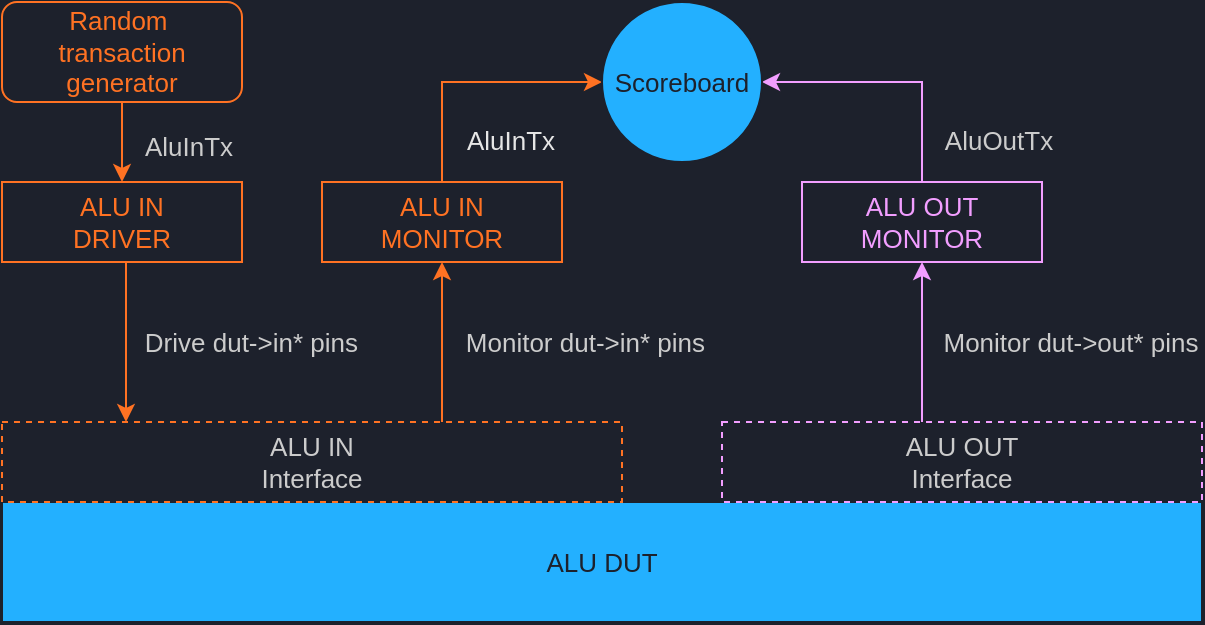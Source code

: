 <mxfile version="14.6.13" type="device"><diagram id="cv9nE66qB859GPTqRKUF" name="Page-1"><mxGraphModel dx="686" dy="709" grid="0" gridSize="10" guides="1" tooltips="1" connect="1" arrows="1" fold="1" page="1" pageScale="1" pageWidth="850" pageHeight="1100" background="#1D212C" math="0" shadow="0"><root><mxCell id="0"/><mxCell id="1" parent="0"/><mxCell id="aMXvDN1zd_mQtpFa8k9k-1" style="edgeStyle=orthogonalEdgeStyle;rounded=0;orthogonalLoop=1;jettySize=auto;html=1;fontSize=13;fontColor=#FF7223;strokeColor=#FF7223;" parent="1" source="piVYEJ0RfJgQ80CjNDbT-5" target="piVYEJ0RfJgQ80CjNDbT-16" edge="1"><mxGeometry relative="1" as="geometry"><Array as="points"><mxPoint x="222" y="360"/><mxPoint x="222" y="360"/></Array></mxGeometry></mxCell><mxCell id="aMXvDN1zd_mQtpFa8k9k-2" value="Drive dut-&amp;gt;in* pins&amp;nbsp;" style="edgeLabel;html=1;align=center;verticalAlign=middle;resizable=0;points=[];fontSize=13;labelBackgroundColor=#1D212C;fontColor=#ccc;" parent="aMXvDN1zd_mQtpFa8k9k-1" vertex="1" connectable="0"><mxGeometry x="0.701" y="-2" relative="1" as="geometry"><mxPoint x="66" y="-28" as="offset"/></mxGeometry></mxCell><mxCell id="piVYEJ0RfJgQ80CjNDbT-5" value="ALU IN&lt;br style=&quot;font-size: 13px;&quot;&gt;DRIVER" style="rounded=0;whiteSpace=wrap;html=1;fontSize=13;fillColor=#1D212C;fontColor=#FF7223;strokeColor=#FF7223;" parent="1" vertex="1"><mxGeometry x="160" y="280" width="120" height="40" as="geometry"/></mxCell><mxCell id="piVYEJ0RfJgQ80CjNDbT-21" style="edgeStyle=orthogonalEdgeStyle;rounded=0;orthogonalLoop=1;jettySize=auto;html=1;entryX=0;entryY=0.5;entryDx=0;entryDy=0;startArrow=none;startFill=0;fontSize=13;fontColor=#0000FF;strokeColor=#FF7223;" parent="1" source="piVYEJ0RfJgQ80CjNDbT-6" target="piVYEJ0RfJgQ80CjNDbT-14" edge="1"><mxGeometry relative="1" as="geometry"><Array as="points"><mxPoint x="380" y="230"/></Array></mxGeometry></mxCell><mxCell id="piVYEJ0RfJgQ80CjNDbT-33" value="AluInTx" style="edgeLabel;html=1;align=center;verticalAlign=middle;resizable=0;points=[];fontSize=13;labelBackgroundColor=#1D212C;fontColor=#E6E6E6;" parent="piVYEJ0RfJgQ80CjNDbT-21" vertex="1" connectable="0"><mxGeometry x="-0.567" y="-1" relative="1" as="geometry"><mxPoint x="33" y="7" as="offset"/></mxGeometry></mxCell><mxCell id="piVYEJ0RfJgQ80CjNDbT-6" value="ALU IN&lt;br style=&quot;font-size: 13px;&quot;&gt;MONITOR" style="rounded=0;whiteSpace=wrap;html=1;fontSize=13;fillColor=#1D212C;fontColor=#FF7223;strokeColor=#FF7223;" parent="1" vertex="1"><mxGeometry x="320" y="280" width="120" height="40" as="geometry"/></mxCell><mxCell id="piVYEJ0RfJgQ80CjNDbT-27" style="edgeStyle=orthogonalEdgeStyle;rounded=0;orthogonalLoop=1;jettySize=auto;html=1;entryX=1;entryY=0.5;entryDx=0;entryDy=0;startArrow=none;startFill=0;fontSize=13;labelBackgroundColor=#1D212C;fontColor=#E023FF;labelBorderColor=none;strokeColor=#F29EFF;" parent="1" source="piVYEJ0RfJgQ80CjNDbT-8" target="piVYEJ0RfJgQ80CjNDbT-14" edge="1"><mxGeometry relative="1" as="geometry"><Array as="points"><mxPoint x="620" y="230"/></Array></mxGeometry></mxCell><mxCell id="piVYEJ0RfJgQ80CjNDbT-34" value="AluOutTx" style="edgeLabel;html=1;align=center;verticalAlign=middle;resizable=0;points=[];fontSize=13;labelBackgroundColor=#1D212C;labelBorderColor=none;fontColor=#ccc;" parent="piVYEJ0RfJgQ80CjNDbT-27" vertex="1" connectable="0"><mxGeometry x="-0.766" y="2" relative="1" as="geometry"><mxPoint x="40" y="-6" as="offset"/></mxGeometry></mxCell><mxCell id="piVYEJ0RfJgQ80CjNDbT-8" value="&lt;font&gt;ALU OUT&lt;br style=&quot;font-size: 13px&quot;&gt;MONITOR&lt;/font&gt;" style="rounded=0;whiteSpace=wrap;html=1;fontSize=13;fillColor=#1D212C;labelBorderColor=none;strokeColor=#F29EFF;fontColor=#F29EFF;" parent="1" vertex="1"><mxGeometry x="560" y="280" width="120" height="40" as="geometry"/></mxCell><mxCell id="piVYEJ0RfJgQ80CjNDbT-13" style="edgeStyle=orthogonalEdgeStyle;rounded=0;orthogonalLoop=1;jettySize=auto;html=1;fontSize=13;fontColor=#FF7223;strokeColor=#FF7223;" parent="1" source="piVYEJ0RfJgQ80CjNDbT-12" target="piVYEJ0RfJgQ80CjNDbT-5" edge="1"><mxGeometry relative="1" as="geometry"/></mxCell><mxCell id="piVYEJ0RfJgQ80CjNDbT-28" value="AluInTx" style="edgeLabel;html=1;align=center;verticalAlign=middle;resizable=0;points=[];fontSize=13;labelBackgroundColor=#1D212C;fontColor=#ccc;" parent="piVYEJ0RfJgQ80CjNDbT-13" vertex="1" connectable="0"><mxGeometry x="0.223" y="-1" relative="1" as="geometry"><mxPoint x="34" y="-3" as="offset"/></mxGeometry></mxCell><mxCell id="piVYEJ0RfJgQ80CjNDbT-12" value="Random&amp;nbsp;&lt;br style=&quot;font-size: 13px;&quot;&gt;transaction&lt;br style=&quot;font-size: 13px;&quot;&gt;generator" style="rounded=1;whiteSpace=wrap;html=1;fontSize=13;fillColor=#1D212C;fontColor=#FF7223;strokeColor=#FF7223;" parent="1" vertex="1"><mxGeometry x="160" y="190" width="120" height="50" as="geometry"/></mxCell><mxCell id="piVYEJ0RfJgQ80CjNDbT-14" value="&lt;font color=&quot;#1d212c&quot;&gt;Scoreboard&lt;/font&gt;" style="ellipse;whiteSpace=wrap;html=1;aspect=fixed;fontSize=13;strokeColor=#1D212C;fillColor=#23B0FF;" parent="1" vertex="1"><mxGeometry x="460" y="190" width="80" height="80" as="geometry"/></mxCell><mxCell id="piVYEJ0RfJgQ80CjNDbT-15" value="&lt;font color=&quot;#1d212c&quot; style=&quot;background-color: rgb(35 , 176 , 255)&quot;&gt;ALU DUT&lt;/font&gt;" style="rounded=0;whiteSpace=wrap;html=1;fontSize=13;labelBackgroundColor=#1D212C;strokeColor=#1D212C;fillColor=#23B0FF;" parent="1" vertex="1"><mxGeometry x="160" y="440" width="600" height="60" as="geometry"/></mxCell><mxCell id="aMXvDN1zd_mQtpFa8k9k-5" style="edgeStyle=orthogonalEdgeStyle;rounded=0;orthogonalLoop=1;jettySize=auto;html=1;entryX=0.5;entryY=1;entryDx=0;entryDy=0;fontSize=13;fontColor=#FF7223;strokeColor=#FF7223;" parent="1" source="piVYEJ0RfJgQ80CjNDbT-16" target="piVYEJ0RfJgQ80CjNDbT-6" edge="1"><mxGeometry relative="1" as="geometry"><Array as="points"><mxPoint x="380" y="379"/><mxPoint x="380" y="379"/></Array></mxGeometry></mxCell><mxCell id="aMXvDN1zd_mQtpFa8k9k-6" value="Monitor dut-&amp;gt;in* pins&amp;nbsp;&lt;br&gt;" style="edgeLabel;html=1;align=center;verticalAlign=middle;resizable=0;points=[];fontSize=13;labelBackgroundColor=#1D212C;fontColor=#ccc;" parent="aMXvDN1zd_mQtpFa8k9k-5" vertex="1" connectable="0"><mxGeometry x="0.12" y="-1" relative="1" as="geometry"><mxPoint x="72" y="5" as="offset"/></mxGeometry></mxCell><mxCell id="piVYEJ0RfJgQ80CjNDbT-16" value="&lt;font&gt;ALU IN&lt;br style=&quot;font-size: 13px&quot;&gt;Interface&lt;/font&gt;" style="rounded=0;whiteSpace=wrap;html=1;dashed=1;fontSize=13;fillColor=#1D212C;strokeColor=#FF7223;fontColor=#ccc;" parent="1" vertex="1"><mxGeometry x="160" y="400" width="310" height="40" as="geometry"/></mxCell><mxCell id="piVYEJ0RfJgQ80CjNDbT-24" style="edgeStyle=orthogonalEdgeStyle;rounded=0;orthogonalLoop=1;jettySize=auto;html=1;entryX=0.5;entryY=1;entryDx=0;entryDy=0;startArrow=none;startFill=0;fontSize=13;fontColor=#E023FF;labelBorderColor=none;strokeColor=#F29EFF;" parent="1" source="piVYEJ0RfJgQ80CjNDbT-17" target="piVYEJ0RfJgQ80CjNDbT-8" edge="1"><mxGeometry relative="1" as="geometry"><Array as="points"><mxPoint x="620" y="330"/><mxPoint x="620" y="330"/></Array></mxGeometry></mxCell><mxCell id="piVYEJ0RfJgQ80CjNDbT-32" value="Monitor dut-&amp;gt;out* pins&lt;br style=&quot;font-size: 13px&quot;&gt;" style="edgeLabel;html=1;align=center;verticalAlign=middle;resizable=0;points=[];fontSize=13;labelBackgroundColor=#1D212C;labelBorderColor=none;fontColor=#ccc;" parent="piVYEJ0RfJgQ80CjNDbT-24" vertex="1" connectable="0"><mxGeometry x="-0.189" y="2" relative="1" as="geometry"><mxPoint x="76" y="-8" as="offset"/></mxGeometry></mxCell><mxCell id="piVYEJ0RfJgQ80CjNDbT-17" value="&lt;font&gt;ALU OUT&lt;br style=&quot;font-size: 13px&quot;&gt;Interface&lt;/font&gt;" style="rounded=0;whiteSpace=wrap;html=1;dashed=1;fontSize=13;fillColor=#1D212C;strokeColor=#F29EFF;fontColor=#ccc;" parent="1" vertex="1"><mxGeometry x="520" y="400" width="240" height="40" as="geometry"/></mxCell></root></mxGraphModel></diagram></mxfile>